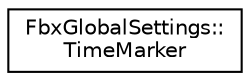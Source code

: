 digraph "クラス階層図"
{
  edge [fontname="Helvetica",fontsize="10",labelfontname="Helvetica",labelfontsize="10"];
  node [fontname="Helvetica",fontsize="10",shape=record];
  rankdir="LR";
  Node0 [label="FbxGlobalSettings::\lTimeMarker",height=0.2,width=0.4,color="black", fillcolor="white", style="filled",URL="$struct_fbx_global_settings_1_1_time_marker.html"];
}
